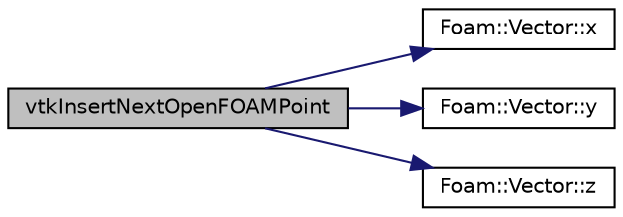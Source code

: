 digraph "vtkInsertNextOpenFOAMPoint"
{
  bgcolor="transparent";
  edge [fontname="Helvetica",fontsize="10",labelfontname="Helvetica",labelfontsize="10"];
  node [fontname="Helvetica",fontsize="10",shape=record];
  rankdir="LR";
  Node1 [label="vtkInsertNextOpenFOAMPoint",height=0.2,width=0.4,color="black", fillcolor="grey75", style="filled", fontcolor="black"];
  Node1 -> Node2 [color="midnightblue",fontsize="10",style="solid",fontname="Helvetica"];
  Node2 [label="Foam::Vector::x",height=0.2,width=0.4,color="black",URL="$a02787.html#aeb7dc4a97968c543f58f9c7082e55757"];
  Node1 -> Node3 [color="midnightblue",fontsize="10",style="solid",fontname="Helvetica"];
  Node3 [label="Foam::Vector::y",height=0.2,width=0.4,color="black",URL="$a02787.html#a77c00b469d89c23bd35d2eb236140f70"];
  Node1 -> Node4 [color="midnightblue",fontsize="10",style="solid",fontname="Helvetica"];
  Node4 [label="Foam::Vector::z",height=0.2,width=0.4,color="black",URL="$a02787.html#ac72a74f7dde9500927f63515c3f0a2f3"];
}
